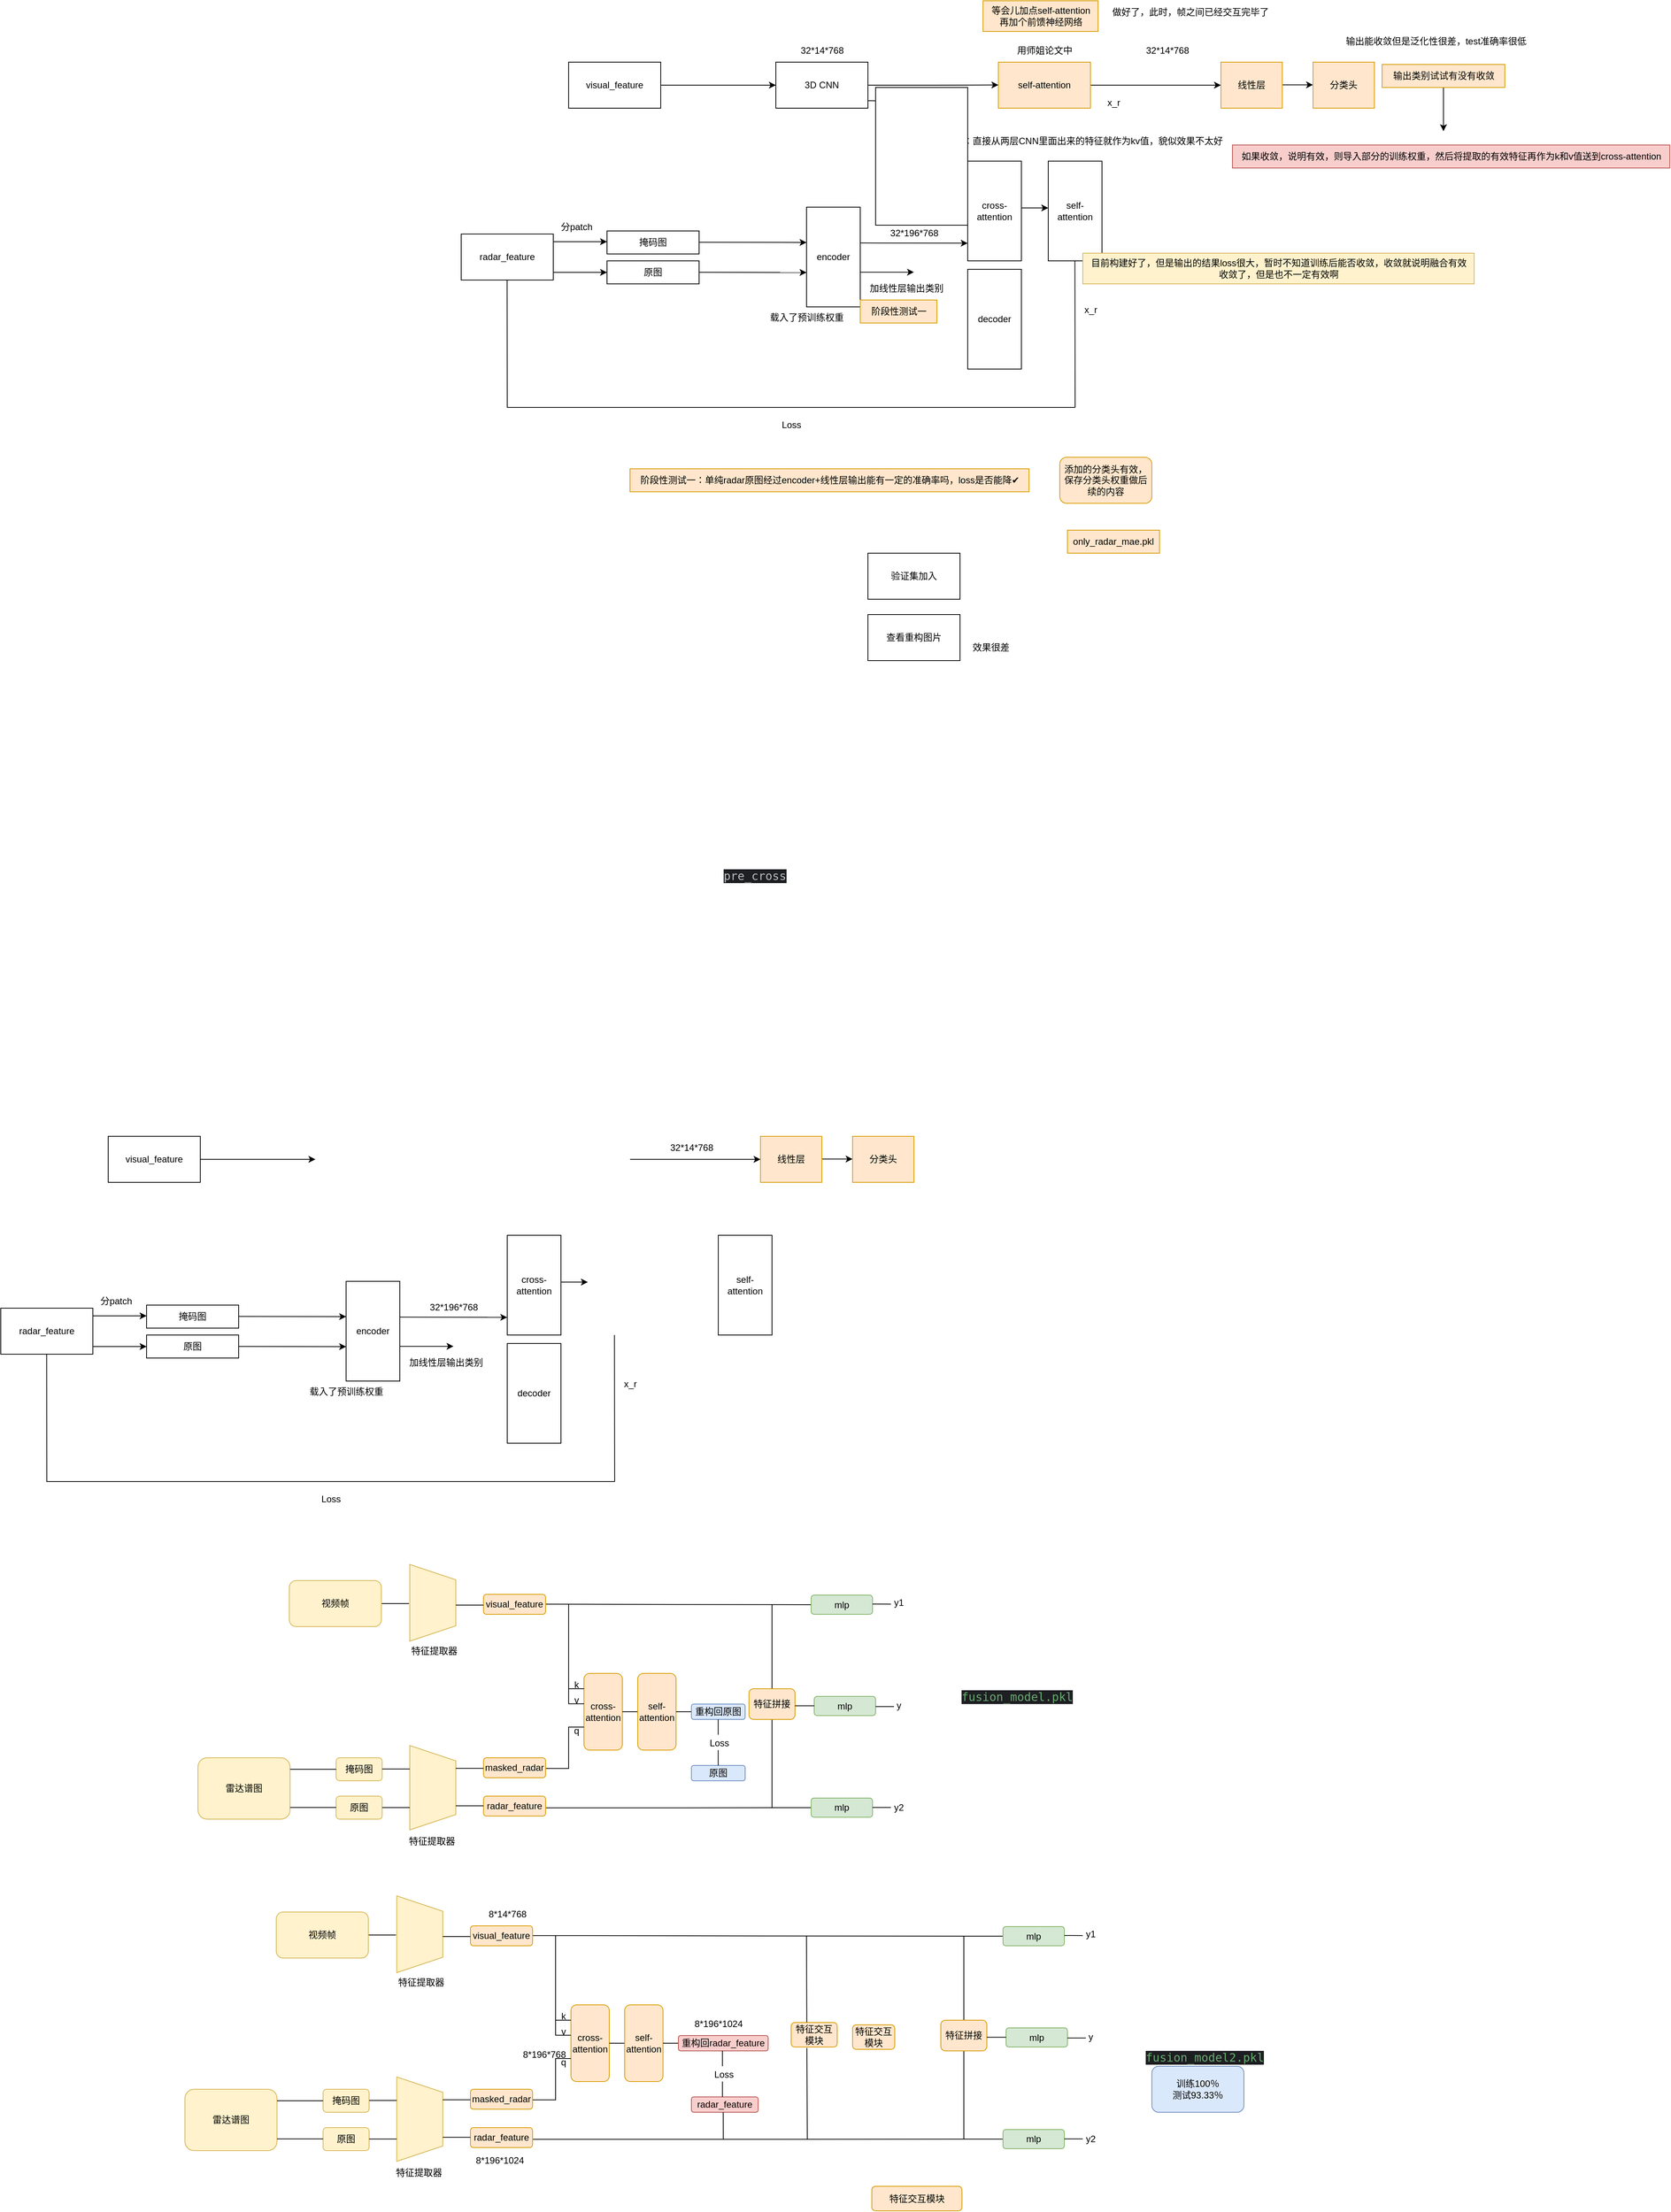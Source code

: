 <mxfile version="24.3.1" type="github">
  <diagram name="第 1 页" id="bqNeuGsDtK-AdpTKibk5">
    <mxGraphModel dx="1291" dy="676" grid="1" gridSize="10" guides="1" tooltips="1" connect="1" arrows="1" fold="1" page="1" pageScale="1" pageWidth="2339" pageHeight="3300" background="none" math="0" shadow="0">
      <root>
        <mxCell id="0" />
        <mxCell id="1" parent="0" />
        <mxCell id="P3DfzzlQjAu3V2q0BsZn-1" value="visual_feature" style="whiteSpace=wrap;html=1;" parent="1" vertex="1">
          <mxGeometry x="800" y="220" width="120" height="60" as="geometry" />
        </mxCell>
        <mxCell id="P3DfzzlQjAu3V2q0BsZn-11" style="edgeStyle=orthogonalEdgeStyle;rounded=0;orthogonalLoop=1;jettySize=auto;html=1;" parent="1" edge="1">
          <mxGeometry relative="1" as="geometry">
            <mxPoint x="850" y="494" as="targetPoint" />
            <mxPoint x="780" y="494" as="sourcePoint" />
            <Array as="points">
              <mxPoint x="780" y="494" />
              <mxPoint x="950" y="494" />
            </Array>
          </mxGeometry>
        </mxCell>
        <mxCell id="P3DfzzlQjAu3V2q0BsZn-2" value="radar_feature" style="whiteSpace=wrap;html=1;" parent="1" vertex="1">
          <mxGeometry x="660" y="444" width="120" height="60" as="geometry" />
        </mxCell>
        <mxCell id="P3DfzzlQjAu3V2q0BsZn-3" style="edgeStyle=orthogonalEdgeStyle;rounded=0;orthogonalLoop=1;jettySize=auto;html=1;exitX=0.5;exitY=1;exitDx=0;exitDy=0;" parent="1" source="P3DfzzlQjAu3V2q0BsZn-2" target="P3DfzzlQjAu3V2q0BsZn-2" edge="1">
          <mxGeometry relative="1" as="geometry" />
        </mxCell>
        <mxCell id="P3DfzzlQjAu3V2q0BsZn-4" value="" style="endArrow=classic;html=1;rounded=0;" parent="1" edge="1">
          <mxGeometry width="50" height="50" relative="1" as="geometry">
            <mxPoint x="920" y="250" as="sourcePoint" />
            <mxPoint x="1070" y="250" as="targetPoint" />
          </mxGeometry>
        </mxCell>
        <mxCell id="P3DfzzlQjAu3V2q0BsZn-7" style="edgeStyle=orthogonalEdgeStyle;rounded=0;orthogonalLoop=1;jettySize=auto;html=1;exitX=1;exitY=0.5;exitDx=0;exitDy=0;" parent="1" source="P3DfzzlQjAu3V2q0BsZn-6" edge="1">
          <mxGeometry relative="1" as="geometry">
            <mxPoint x="1360" y="249.759" as="targetPoint" />
          </mxGeometry>
        </mxCell>
        <mxCell id="P3DfzzlQjAu3V2q0BsZn-6" value="3D CNN" style="whiteSpace=wrap;html=1;" parent="1" vertex="1">
          <mxGeometry x="1070" y="220" width="120" height="60" as="geometry" />
        </mxCell>
        <mxCell id="P3DfzzlQjAu3V2q0BsZn-8" value="32*14*768" style="text;html=1;align=center;verticalAlign=middle;resizable=0;points=[];autosize=1;strokeColor=none;fillColor=none;" parent="1" vertex="1">
          <mxGeometry x="1090" y="190" width="80" height="30" as="geometry" />
        </mxCell>
        <mxCell id="P3DfzzlQjAu3V2q0BsZn-50" style="edgeStyle=orthogonalEdgeStyle;rounded=0;orthogonalLoop=1;jettySize=auto;html=1;" parent="1" source="P3DfzzlQjAu3V2q0BsZn-10" edge="1">
          <mxGeometry relative="1" as="geometry">
            <mxPoint x="1650" y="250" as="targetPoint" />
          </mxGeometry>
        </mxCell>
        <mxCell id="P3DfzzlQjAu3V2q0BsZn-10" value="self-attention" style="whiteSpace=wrap;html=1;fillColor=#ffe6cc;strokeColor=#d79b00;" parent="1" vertex="1">
          <mxGeometry x="1360" y="220" width="120" height="60" as="geometry" />
        </mxCell>
        <mxCell id="P3DfzzlQjAu3V2q0BsZn-12" style="edgeStyle=orthogonalEdgeStyle;rounded=0;orthogonalLoop=1;jettySize=auto;html=1;" parent="1" edge="1">
          <mxGeometry relative="1" as="geometry">
            <mxPoint x="850" y="454" as="targetPoint" />
            <mxPoint x="780" y="454" as="sourcePoint" />
            <Array as="points">
              <mxPoint x="780" y="454" />
              <mxPoint x="950" y="454" />
            </Array>
          </mxGeometry>
        </mxCell>
        <mxCell id="P3DfzzlQjAu3V2q0BsZn-13" value="原图" style="whiteSpace=wrap;html=1;" parent="1" vertex="1">
          <mxGeometry x="850" y="479" width="120" height="30" as="geometry" />
        </mxCell>
        <mxCell id="P3DfzzlQjAu3V2q0BsZn-14" value="掩码图" style="whiteSpace=wrap;html=1;" parent="1" vertex="1">
          <mxGeometry x="850" y="440" width="120" height="30" as="geometry" />
        </mxCell>
        <mxCell id="P3DfzzlQjAu3V2q0BsZn-16" value="encoder" style="whiteSpace=wrap;html=1;" parent="1" vertex="1">
          <mxGeometry x="1110" y="409" width="70" height="130" as="geometry" />
        </mxCell>
        <mxCell id="P3DfzzlQjAu3V2q0BsZn-17" style="edgeStyle=orthogonalEdgeStyle;rounded=0;orthogonalLoop=1;jettySize=auto;html=1;" parent="1" edge="1">
          <mxGeometry relative="1" as="geometry">
            <mxPoint x="1110" y="455" as="targetPoint" />
            <mxPoint x="970" y="454.71" as="sourcePoint" />
            <Array as="points">
              <mxPoint x="970" y="454.71" />
              <mxPoint x="1140" y="454.71" />
            </Array>
          </mxGeometry>
        </mxCell>
        <mxCell id="P3DfzzlQjAu3V2q0BsZn-18" style="edgeStyle=orthogonalEdgeStyle;rounded=0;orthogonalLoop=1;jettySize=auto;html=1;" parent="1" edge="1">
          <mxGeometry relative="1" as="geometry">
            <mxPoint x="1110" y="494.14" as="targetPoint" />
            <mxPoint x="970" y="493.85" as="sourcePoint" />
            <Array as="points">
              <mxPoint x="970" y="493.85" />
              <mxPoint x="1140" y="493.85" />
            </Array>
          </mxGeometry>
        </mxCell>
        <mxCell id="P3DfzzlQjAu3V2q0BsZn-19" value="分patch" style="text;html=1;align=center;verticalAlign=middle;resizable=0;points=[];autosize=1;strokeColor=none;fillColor=none;" parent="1" vertex="1">
          <mxGeometry x="780" y="420" width="60" height="30" as="geometry" />
        </mxCell>
        <mxCell id="P3DfzzlQjAu3V2q0BsZn-20" value="decoder" style="whiteSpace=wrap;html=1;" parent="1" vertex="1">
          <mxGeometry x="1320" y="490" width="70" height="130" as="geometry" />
        </mxCell>
        <mxCell id="P3DfzzlQjAu3V2q0BsZn-22" value="cross-attention" style="whiteSpace=wrap;html=1;" parent="1" vertex="1">
          <mxGeometry x="1320" y="349" width="70" height="130" as="geometry" />
        </mxCell>
        <mxCell id="P3DfzzlQjAu3V2q0BsZn-23" style="edgeStyle=orthogonalEdgeStyle;rounded=0;orthogonalLoop=1;jettySize=auto;html=1;" parent="1" edge="1">
          <mxGeometry relative="1" as="geometry">
            <mxPoint x="1320" y="455.95" as="targetPoint" />
            <mxPoint x="1180" y="455.66" as="sourcePoint" />
            <Array as="points">
              <mxPoint x="1180" y="455.66" />
              <mxPoint x="1350" y="455.66" />
            </Array>
          </mxGeometry>
        </mxCell>
        <mxCell id="P3DfzzlQjAu3V2q0BsZn-24" value="self-attention" style="whiteSpace=wrap;html=1;" parent="1" vertex="1">
          <mxGeometry x="1425" y="349" width="70" height="130" as="geometry" />
        </mxCell>
        <mxCell id="P3DfzzlQjAu3V2q0BsZn-25" style="edgeStyle=orthogonalEdgeStyle;rounded=0;orthogonalLoop=1;jettySize=auto;html=1;" parent="1" edge="1">
          <mxGeometry relative="1" as="geometry">
            <mxPoint x="1425" y="410" as="targetPoint" />
            <mxPoint x="1395" y="410" as="sourcePoint" />
            <Array as="points">
              <mxPoint x="1390" y="410" />
              <mxPoint x="1560" y="410" />
            </Array>
          </mxGeometry>
        </mxCell>
        <mxCell id="P3DfzzlQjAu3V2q0BsZn-26" style="edgeStyle=orthogonalEdgeStyle;rounded=0;orthogonalLoop=1;jettySize=auto;html=1;exitX=1;exitY=0.5;exitDx=0;exitDy=0;entryX=0;entryY=0.25;entryDx=0;entryDy=0;" parent="1" target="P3DfzzlQjAu3V2q0BsZn-22" edge="1">
          <mxGeometry relative="1" as="geometry">
            <mxPoint x="1250" y="380" as="targetPoint" />
            <mxPoint x="1190" y="270.24" as="sourcePoint" />
          </mxGeometry>
        </mxCell>
        <mxCell id="P3DfzzlQjAu3V2q0BsZn-28" style="edgeStyle=orthogonalEdgeStyle;rounded=0;orthogonalLoop=1;jettySize=auto;html=1;entryX=-0.002;entryY=0.548;entryDx=0;entryDy=0;entryPerimeter=0;" parent="1" edge="1">
          <mxGeometry relative="1" as="geometry">
            <mxPoint x="1319.86" y="420.24" as="targetPoint" />
            <mxPoint x="1256" y="280" as="sourcePoint" />
            <Array as="points">
              <mxPoint x="1256" y="420" />
            </Array>
          </mxGeometry>
        </mxCell>
        <mxCell id="P3DfzzlQjAu3V2q0BsZn-29" value="k" style="text;html=1;align=center;verticalAlign=middle;resizable=0;points=[];autosize=1;strokeColor=none;fillColor=none;" parent="1" vertex="1">
          <mxGeometry x="1265" y="358" width="30" height="30" as="geometry" />
        </mxCell>
        <mxCell id="P3DfzzlQjAu3V2q0BsZn-30" value="v" style="text;html=1;align=center;verticalAlign=middle;resizable=0;points=[];autosize=1;strokeColor=none;fillColor=none;" parent="1" vertex="1">
          <mxGeometry x="1265" y="398" width="30" height="30" as="geometry" />
        </mxCell>
        <mxCell id="P3DfzzlQjAu3V2q0BsZn-31" value="32*196*768" style="text;html=1;align=center;verticalAlign=middle;resizable=0;points=[];autosize=1;strokeColor=none;fillColor=none;" parent="1" vertex="1">
          <mxGeometry x="1205" y="428" width="90" height="30" as="geometry" />
        </mxCell>
        <mxCell id="P3DfzzlQjAu3V2q0BsZn-37" value="" style="endArrow=none;html=1;rounded=0;entryX=0.25;entryY=1;entryDx=0;entryDy=0;" parent="1" edge="1">
          <mxGeometry width="50" height="50" relative="1" as="geometry">
            <mxPoint x="1460" y="670" as="sourcePoint" />
            <mxPoint x="719.8" y="504" as="targetPoint" />
            <Array as="points">
              <mxPoint x="720" y="670" />
            </Array>
          </mxGeometry>
        </mxCell>
        <mxCell id="P3DfzzlQjAu3V2q0BsZn-38" value="" style="endArrow=none;html=1;rounded=0;entryX=0.25;entryY=1;entryDx=0;entryDy=0;" parent="1" edge="1">
          <mxGeometry width="50" height="50" relative="1" as="geometry">
            <mxPoint x="1460" y="670" as="sourcePoint" />
            <mxPoint x="1459.71" y="479" as="targetPoint" />
          </mxGeometry>
        </mxCell>
        <mxCell id="P3DfzzlQjAu3V2q0BsZn-39" value="Loss" style="text;html=1;align=center;verticalAlign=middle;resizable=0;points=[];autosize=1;strokeColor=none;fillColor=none;" parent="1" vertex="1">
          <mxGeometry x="1065" y="678" width="50" height="30" as="geometry" />
        </mxCell>
        <mxCell id="P3DfzzlQjAu3V2q0BsZn-40" style="edgeStyle=orthogonalEdgeStyle;rounded=0;orthogonalLoop=1;jettySize=auto;html=1;" parent="1" edge="1">
          <mxGeometry relative="1" as="geometry">
            <mxPoint x="1250" y="493.71" as="targetPoint" />
            <mxPoint x="1180" y="493.71" as="sourcePoint" />
            <Array as="points">
              <mxPoint x="1180" y="493.71" />
              <mxPoint x="1350" y="493.71" />
            </Array>
          </mxGeometry>
        </mxCell>
        <mxCell id="P3DfzzlQjAu3V2q0BsZn-41" value="加线性层输出类别" style="text;html=1;align=center;verticalAlign=middle;resizable=0;points=[];autosize=1;strokeColor=none;fillColor=none;" parent="1" vertex="1">
          <mxGeometry x="1180" y="500" width="120" height="30" as="geometry" />
        </mxCell>
        <mxCell id="P3DfzzlQjAu3V2q0BsZn-43" value="阶段性测试一：单纯radar原图经过encoder+线性层输出能有一定的准确率吗，loss是否能降✔" style="text;html=1;align=center;verticalAlign=middle;resizable=0;points=[];autosize=1;strokeColor=#d79b00;fillColor=#ffe6cc;" parent="1" vertex="1">
          <mxGeometry x="880" y="750" width="520" height="30" as="geometry" />
        </mxCell>
        <mxCell id="P3DfzzlQjAu3V2q0BsZn-46" value="阶段性测试一" style="text;html=1;align=center;verticalAlign=middle;resizable=0;points=[];autosize=1;strokeColor=#d79b00;fillColor=#ffe6cc;" parent="1" vertex="1">
          <mxGeometry x="1180" y="530" width="100" height="30" as="geometry" />
        </mxCell>
        <mxCell id="P3DfzzlQjAu3V2q0BsZn-47" value="目前构建好了，但是输出的结果loss很大，暂时不知道训练后能否收敛，收敛就说明融合有效&lt;div&gt;收敛了，但是也不一定有效啊&lt;/div&gt;" style="text;html=1;align=center;verticalAlign=middle;resizable=0;points=[];autosize=1;strokeColor=#d6b656;fillColor=#fff2cc;" parent="1" vertex="1">
          <mxGeometry x="1470" y="469" width="510" height="40" as="geometry" />
        </mxCell>
        <mxCell id="P3DfzzlQjAu3V2q0BsZn-48" value="载入了预训练权重" style="text;html=1;align=center;verticalAlign=middle;resizable=0;points=[];autosize=1;strokeColor=none;fillColor=none;" parent="1" vertex="1">
          <mxGeometry x="1050" y="538" width="120" height="30" as="geometry" />
        </mxCell>
        <mxCell id="P3DfzzlQjAu3V2q0BsZn-49" value="问题一：直接从两层CNN里面出来的特征就作为kv值，貌似效果不太好" style="text;html=1;align=center;verticalAlign=middle;resizable=0;points=[];autosize=1;strokeColor=none;fillColor=none;" parent="1" vertex="1">
          <mxGeometry x="1265" y="308" width="400" height="30" as="geometry" />
        </mxCell>
        <mxCell id="P3DfzzlQjAu3V2q0BsZn-51" value="等会儿加点self-attention&lt;div&gt;再加个前馈神经网络&lt;/div&gt;" style="text;html=1;align=center;verticalAlign=middle;resizable=0;points=[];autosize=1;strokeColor=#d79b00;fillColor=#ffe6cc;" parent="1" vertex="1">
          <mxGeometry x="1340" y="140" width="150" height="40" as="geometry" />
        </mxCell>
        <mxCell id="P3DfzzlQjAu3V2q0BsZn-54" style="edgeStyle=orthogonalEdgeStyle;rounded=0;orthogonalLoop=1;jettySize=auto;html=1;" parent="1" edge="1">
          <mxGeometry relative="1" as="geometry">
            <mxPoint x="1770" y="249.58" as="targetPoint" />
            <mxPoint x="1720" y="249.58" as="sourcePoint" />
          </mxGeometry>
        </mxCell>
        <mxCell id="P3DfzzlQjAu3V2q0BsZn-58" style="edgeStyle=orthogonalEdgeStyle;rounded=0;orthogonalLoop=1;jettySize=auto;html=1;" parent="1" source="P3DfzzlQjAu3V2q0BsZn-55" edge="1">
          <mxGeometry relative="1" as="geometry">
            <mxPoint x="1940" y="310" as="targetPoint" />
          </mxGeometry>
        </mxCell>
        <mxCell id="P3DfzzlQjAu3V2q0BsZn-55" value="输出类别试试有没有收敛" style="text;html=1;align=center;verticalAlign=middle;resizable=0;points=[];autosize=1;strokeColor=#d79b00;fillColor=#ffe6cc;" parent="1" vertex="1">
          <mxGeometry x="1860" y="223" width="160" height="30" as="geometry" />
        </mxCell>
        <mxCell id="P3DfzzlQjAu3V2q0BsZn-56" value="线性层" style="whiteSpace=wrap;html=1;fillColor=#ffe6cc;strokeColor=#d79b00;" parent="1" vertex="1">
          <mxGeometry x="1650" y="220" width="80" height="60" as="geometry" />
        </mxCell>
        <mxCell id="P3DfzzlQjAu3V2q0BsZn-57" value="分类头" style="whiteSpace=wrap;html=1;fillColor=#ffe6cc;strokeColor=#d79b00;" parent="1" vertex="1">
          <mxGeometry x="1770" y="220" width="80" height="60" as="geometry" />
        </mxCell>
        <mxCell id="P3DfzzlQjAu3V2q0BsZn-59" value="如果收敛，说明有效，则导入部分的训练权重，然后将提取的有效特征再作为k和v值送到cross-attention" style="text;html=1;align=center;verticalAlign=middle;resizable=0;points=[];autosize=1;strokeColor=#b85450;fillColor=#f8cecc;" parent="1" vertex="1">
          <mxGeometry x="1665" y="328" width="570" height="30" as="geometry" />
        </mxCell>
        <mxCell id="P3DfzzlQjAu3V2q0BsZn-61" value="添加的分类头有效，保存分类头权重做后续的内容" style="rounded=1;whiteSpace=wrap;html=1;fillColor=#ffe6cc;strokeColor=#d79b00;" parent="1" vertex="1">
          <mxGeometry x="1440" y="735" width="120" height="60" as="geometry" />
        </mxCell>
        <mxCell id="Ap8xN246tbujmO-dADFo-1" value="only_radar_mae.pkl" style="whiteSpace=wrap;html=1;fillColor=#ffe6cc;strokeColor=#d79b00;" vertex="1" parent="1">
          <mxGeometry x="1450" y="830" width="120" height="30" as="geometry" />
        </mxCell>
        <mxCell id="Ap8xN246tbujmO-dADFo-3" value="验证集加入" style="whiteSpace=wrap;html=1;" vertex="1" parent="1">
          <mxGeometry x="1190" y="860" width="120" height="60" as="geometry" />
        </mxCell>
        <mxCell id="Ap8xN246tbujmO-dADFo-5" value="查看重构图片" style="whiteSpace=wrap;html=1;" vertex="1" parent="1">
          <mxGeometry x="1190" y="940" width="120" height="60" as="geometry" />
        </mxCell>
        <mxCell id="Ap8xN246tbujmO-dADFo-6" value="&lt;div style=&quot;background-color:#1e1f22;color:#bcbec4&quot;&gt;&lt;pre style=&quot;font-family:&#39;JetBrains Mono&#39;,monospace;font-size:11.3pt;&quot;&gt;pre_cross&lt;/pre&gt;&lt;/div&gt;" style="text;whiteSpace=wrap;html=1;" vertex="1" parent="1">
          <mxGeometry x="1000" y="1250" width="100" height="50" as="geometry" />
        </mxCell>
        <mxCell id="Ap8xN246tbujmO-dADFo-7" value="效果很差" style="text;html=1;align=center;verticalAlign=middle;resizable=0;points=[];autosize=1;strokeColor=none;fillColor=none;" vertex="1" parent="1">
          <mxGeometry x="1315" y="968" width="70" height="30" as="geometry" />
        </mxCell>
        <mxCell id="Ap8xN246tbujmO-dADFo-8" value="用师姐论文中" style="text;html=1;align=center;verticalAlign=middle;resizable=0;points=[];autosize=1;strokeColor=none;fillColor=none;" vertex="1" parent="1">
          <mxGeometry x="1370" y="190" width="100" height="30" as="geometry" />
        </mxCell>
        <mxCell id="Ap8xN246tbujmO-dADFo-9" value="x_r" style="text;html=1;align=center;verticalAlign=middle;resizable=0;points=[];autosize=1;strokeColor=none;fillColor=none;" vertex="1" parent="1">
          <mxGeometry x="1460" y="528" width="40" height="30" as="geometry" />
        </mxCell>
        <mxCell id="Ap8xN246tbujmO-dADFo-10" value="x_r" style="text;html=1;align=center;verticalAlign=middle;resizable=0;points=[];autosize=1;strokeColor=none;fillColor=none;" vertex="1" parent="1">
          <mxGeometry x="1490" y="258" width="40" height="30" as="geometry" />
        </mxCell>
        <mxCell id="Ap8xN246tbujmO-dADFo-11" value="" style="whiteSpace=wrap;html=1;" vertex="1" parent="1">
          <mxGeometry x="1200" y="253" width="120" height="179.5" as="geometry" />
        </mxCell>
        <mxCell id="Ap8xN246tbujmO-dADFo-12" value="做好了，此时，帧之间已经交互完毕了" style="text;html=1;align=center;verticalAlign=middle;resizable=0;points=[];autosize=1;strokeColor=none;fillColor=none;" vertex="1" parent="1">
          <mxGeometry x="1495" y="140" width="230" height="30" as="geometry" />
        </mxCell>
        <mxCell id="Ap8xN246tbujmO-dADFo-13" value="输出能收敛但是泛化性很差，test准确率很低" style="text;html=1;align=center;verticalAlign=middle;resizable=0;points=[];autosize=1;strokeColor=none;fillColor=none;" vertex="1" parent="1">
          <mxGeometry x="1800" y="178" width="260" height="30" as="geometry" />
        </mxCell>
        <mxCell id="Ap8xN246tbujmO-dADFo-14" value="32*14*768" style="text;html=1;align=center;verticalAlign=middle;resizable=0;points=[];autosize=1;strokeColor=none;fillColor=none;" vertex="1" parent="1">
          <mxGeometry x="1540" y="190" width="80" height="30" as="geometry" />
        </mxCell>
        <mxCell id="Ap8xN246tbujmO-dADFo-16" value="visual_feature" style="whiteSpace=wrap;html=1;" vertex="1" parent="1">
          <mxGeometry x="200" y="1620" width="120" height="60" as="geometry" />
        </mxCell>
        <mxCell id="Ap8xN246tbujmO-dADFo-17" style="edgeStyle=orthogonalEdgeStyle;rounded=0;orthogonalLoop=1;jettySize=auto;html=1;" edge="1" parent="1">
          <mxGeometry relative="1" as="geometry">
            <mxPoint x="250" y="1894" as="targetPoint" />
            <mxPoint x="180" y="1894" as="sourcePoint" />
            <Array as="points">
              <mxPoint x="180" y="1894" />
              <mxPoint x="350" y="1894" />
            </Array>
          </mxGeometry>
        </mxCell>
        <mxCell id="Ap8xN246tbujmO-dADFo-18" value="radar_feature" style="whiteSpace=wrap;html=1;" vertex="1" parent="1">
          <mxGeometry x="60" y="1844" width="120" height="60" as="geometry" />
        </mxCell>
        <mxCell id="Ap8xN246tbujmO-dADFo-19" style="edgeStyle=orthogonalEdgeStyle;rounded=0;orthogonalLoop=1;jettySize=auto;html=1;exitX=0.5;exitY=1;exitDx=0;exitDy=0;" edge="1" parent="1" source="Ap8xN246tbujmO-dADFo-18" target="Ap8xN246tbujmO-dADFo-18">
          <mxGeometry relative="1" as="geometry" />
        </mxCell>
        <mxCell id="Ap8xN246tbujmO-dADFo-20" value="" style="endArrow=classic;html=1;rounded=0;" edge="1" parent="1">
          <mxGeometry width="50" height="50" relative="1" as="geometry">
            <mxPoint x="320" y="1650" as="sourcePoint" />
            <mxPoint x="470" y="1650" as="targetPoint" />
          </mxGeometry>
        </mxCell>
        <mxCell id="Ap8xN246tbujmO-dADFo-24" style="edgeStyle=orthogonalEdgeStyle;rounded=0;orthogonalLoop=1;jettySize=auto;html=1;" edge="1" parent="1">
          <mxGeometry relative="1" as="geometry">
            <mxPoint x="1050" y="1650" as="targetPoint" />
            <mxPoint x="880.0" y="1650" as="sourcePoint" />
          </mxGeometry>
        </mxCell>
        <mxCell id="Ap8xN246tbujmO-dADFo-26" style="edgeStyle=orthogonalEdgeStyle;rounded=0;orthogonalLoop=1;jettySize=auto;html=1;" edge="1" parent="1">
          <mxGeometry relative="1" as="geometry">
            <mxPoint x="250" y="1854" as="targetPoint" />
            <mxPoint x="180" y="1854" as="sourcePoint" />
            <Array as="points">
              <mxPoint x="180" y="1854" />
              <mxPoint x="350" y="1854" />
            </Array>
          </mxGeometry>
        </mxCell>
        <mxCell id="Ap8xN246tbujmO-dADFo-27" value="原图" style="whiteSpace=wrap;html=1;" vertex="1" parent="1">
          <mxGeometry x="250" y="1879" width="120" height="30" as="geometry" />
        </mxCell>
        <mxCell id="Ap8xN246tbujmO-dADFo-28" value="掩码图" style="whiteSpace=wrap;html=1;" vertex="1" parent="1">
          <mxGeometry x="250" y="1840" width="120" height="30" as="geometry" />
        </mxCell>
        <mxCell id="Ap8xN246tbujmO-dADFo-29" value="encoder" style="whiteSpace=wrap;html=1;" vertex="1" parent="1">
          <mxGeometry x="510" y="1809" width="70" height="130" as="geometry" />
        </mxCell>
        <mxCell id="Ap8xN246tbujmO-dADFo-30" style="edgeStyle=orthogonalEdgeStyle;rounded=0;orthogonalLoop=1;jettySize=auto;html=1;" edge="1" parent="1">
          <mxGeometry relative="1" as="geometry">
            <mxPoint x="510" y="1855" as="targetPoint" />
            <mxPoint x="370" y="1854.71" as="sourcePoint" />
            <Array as="points">
              <mxPoint x="370" y="1854.71" />
              <mxPoint x="540" y="1854.71" />
            </Array>
          </mxGeometry>
        </mxCell>
        <mxCell id="Ap8xN246tbujmO-dADFo-31" style="edgeStyle=orthogonalEdgeStyle;rounded=0;orthogonalLoop=1;jettySize=auto;html=1;" edge="1" parent="1">
          <mxGeometry relative="1" as="geometry">
            <mxPoint x="510" y="1894.14" as="targetPoint" />
            <mxPoint x="370" y="1893.85" as="sourcePoint" />
            <Array as="points">
              <mxPoint x="370" y="1893.85" />
              <mxPoint x="540" y="1893.85" />
            </Array>
          </mxGeometry>
        </mxCell>
        <mxCell id="Ap8xN246tbujmO-dADFo-32" value="分patch" style="text;html=1;align=center;verticalAlign=middle;resizable=0;points=[];autosize=1;strokeColor=none;fillColor=none;" vertex="1" parent="1">
          <mxGeometry x="180" y="1820" width="60" height="30" as="geometry" />
        </mxCell>
        <mxCell id="Ap8xN246tbujmO-dADFo-33" value="decoder" style="whiteSpace=wrap;html=1;" vertex="1" parent="1">
          <mxGeometry x="720" y="1890" width="70" height="130" as="geometry" />
        </mxCell>
        <mxCell id="Ap8xN246tbujmO-dADFo-34" value="cross-attention" style="whiteSpace=wrap;html=1;" vertex="1" parent="1">
          <mxGeometry x="720" y="1749" width="70" height="130" as="geometry" />
        </mxCell>
        <mxCell id="Ap8xN246tbujmO-dADFo-35" style="edgeStyle=orthogonalEdgeStyle;rounded=0;orthogonalLoop=1;jettySize=auto;html=1;" edge="1" parent="1">
          <mxGeometry relative="1" as="geometry">
            <mxPoint x="720" y="1855.95" as="targetPoint" />
            <mxPoint x="580" y="1855.66" as="sourcePoint" />
            <Array as="points">
              <mxPoint x="580" y="1855.66" />
              <mxPoint x="750" y="1855.66" />
            </Array>
          </mxGeometry>
        </mxCell>
        <mxCell id="Ap8xN246tbujmO-dADFo-36" value="self-attention" style="whiteSpace=wrap;html=1;" vertex="1" parent="1">
          <mxGeometry x="995" y="1749" width="70" height="130" as="geometry" />
        </mxCell>
        <mxCell id="Ap8xN246tbujmO-dADFo-37" style="edgeStyle=orthogonalEdgeStyle;rounded=0;orthogonalLoop=1;jettySize=auto;html=1;" edge="1" parent="1">
          <mxGeometry relative="1" as="geometry">
            <mxPoint x="825" y="1810" as="targetPoint" />
            <mxPoint x="795" y="1810" as="sourcePoint" />
            <Array as="points">
              <mxPoint x="790" y="1810" />
              <mxPoint x="960" y="1810" />
            </Array>
          </mxGeometry>
        </mxCell>
        <mxCell id="Ap8xN246tbujmO-dADFo-42" value="32*196*768" style="text;html=1;align=center;verticalAlign=middle;resizable=0;points=[];autosize=1;strokeColor=none;fillColor=none;" vertex="1" parent="1">
          <mxGeometry x="605" y="1828" width="90" height="30" as="geometry" />
        </mxCell>
        <mxCell id="Ap8xN246tbujmO-dADFo-43" value="" style="endArrow=none;html=1;rounded=0;entryX=0.25;entryY=1;entryDx=0;entryDy=0;" edge="1" parent="1">
          <mxGeometry width="50" height="50" relative="1" as="geometry">
            <mxPoint x="860" y="2070" as="sourcePoint" />
            <mxPoint x="119.8" y="1904" as="targetPoint" />
            <Array as="points">
              <mxPoint x="120" y="2070" />
            </Array>
          </mxGeometry>
        </mxCell>
        <mxCell id="Ap8xN246tbujmO-dADFo-44" value="" style="endArrow=none;html=1;rounded=0;entryX=0.25;entryY=1;entryDx=0;entryDy=0;" edge="1" parent="1">
          <mxGeometry width="50" height="50" relative="1" as="geometry">
            <mxPoint x="860" y="2070" as="sourcePoint" />
            <mxPoint x="859.71" y="1879" as="targetPoint" />
          </mxGeometry>
        </mxCell>
        <mxCell id="Ap8xN246tbujmO-dADFo-45" value="Loss" style="text;html=1;align=center;verticalAlign=middle;resizable=0;points=[];autosize=1;strokeColor=none;fillColor=none;" vertex="1" parent="1">
          <mxGeometry x="465" y="2078" width="50" height="30" as="geometry" />
        </mxCell>
        <mxCell id="Ap8xN246tbujmO-dADFo-46" style="edgeStyle=orthogonalEdgeStyle;rounded=0;orthogonalLoop=1;jettySize=auto;html=1;" edge="1" parent="1">
          <mxGeometry relative="1" as="geometry">
            <mxPoint x="650" y="1893.71" as="targetPoint" />
            <mxPoint x="580" y="1893.71" as="sourcePoint" />
            <Array as="points">
              <mxPoint x="580" y="1893.71" />
              <mxPoint x="750" y="1893.71" />
            </Array>
          </mxGeometry>
        </mxCell>
        <mxCell id="Ap8xN246tbujmO-dADFo-47" value="加线性层输出类别" style="text;html=1;align=center;verticalAlign=middle;resizable=0;points=[];autosize=1;strokeColor=none;fillColor=none;" vertex="1" parent="1">
          <mxGeometry x="580" y="1900" width="120" height="30" as="geometry" />
        </mxCell>
        <mxCell id="Ap8xN246tbujmO-dADFo-51" value="载入了预训练权重" style="text;html=1;align=center;verticalAlign=middle;resizable=0;points=[];autosize=1;strokeColor=none;fillColor=none;" vertex="1" parent="1">
          <mxGeometry x="450" y="1938" width="120" height="30" as="geometry" />
        </mxCell>
        <mxCell id="Ap8xN246tbujmO-dADFo-54" style="edgeStyle=orthogonalEdgeStyle;rounded=0;orthogonalLoop=1;jettySize=auto;html=1;" edge="1" parent="1">
          <mxGeometry relative="1" as="geometry">
            <mxPoint x="1170" y="1649.58" as="targetPoint" />
            <mxPoint x="1120" y="1649.58" as="sourcePoint" />
          </mxGeometry>
        </mxCell>
        <mxCell id="Ap8xN246tbujmO-dADFo-57" value="线性层" style="whiteSpace=wrap;html=1;fillColor=#ffe6cc;strokeColor=#d79b00;" vertex="1" parent="1">
          <mxGeometry x="1050" y="1620" width="80" height="60" as="geometry" />
        </mxCell>
        <mxCell id="Ap8xN246tbujmO-dADFo-58" value="分类头" style="whiteSpace=wrap;html=1;fillColor=#ffe6cc;strokeColor=#d79b00;" vertex="1" parent="1">
          <mxGeometry x="1170" y="1620" width="80" height="60" as="geometry" />
        </mxCell>
        <mxCell id="Ap8xN246tbujmO-dADFo-66" value="x_r" style="text;html=1;align=center;verticalAlign=middle;resizable=0;points=[];autosize=1;strokeColor=none;fillColor=none;" vertex="1" parent="1">
          <mxGeometry x="860" y="1928" width="40" height="30" as="geometry" />
        </mxCell>
        <mxCell id="Ap8xN246tbujmO-dADFo-71" value="32*14*768" style="text;html=1;align=center;verticalAlign=middle;resizable=0;points=[];autosize=1;strokeColor=none;fillColor=none;" vertex="1" parent="1">
          <mxGeometry x="920" y="1620" width="80" height="30" as="geometry" />
        </mxCell>
        <mxCell id="Ap8xN246tbujmO-dADFo-83" style="edgeStyle=orthogonalEdgeStyle;rounded=0;orthogonalLoop=1;jettySize=auto;html=1;endArrow=none;endFill=0;" edge="1" parent="1" source="Ap8xN246tbujmO-dADFo-74">
          <mxGeometry relative="1" as="geometry">
            <mxPoint x="592" y="2229" as="targetPoint" />
          </mxGeometry>
        </mxCell>
        <mxCell id="Ap8xN246tbujmO-dADFo-74" value="视频帧" style="rounded=1;whiteSpace=wrap;html=1;fillColor=#fff2cc;strokeColor=#d6b656;" vertex="1" parent="1">
          <mxGeometry x="436" y="2199" width="120" height="60" as="geometry" />
        </mxCell>
        <mxCell id="Ap8xN246tbujmO-dADFo-76" value="雷达谱图" style="rounded=1;whiteSpace=wrap;html=1;fillColor=#fff2cc;strokeColor=#d6b656;" vertex="1" parent="1">
          <mxGeometry x="317" y="2430" width="120" height="80" as="geometry" />
        </mxCell>
        <mxCell id="Ap8xN246tbujmO-dADFo-79" value="" style="shape=trapezoid;perimeter=trapezoidPerimeter;whiteSpace=wrap;html=1;fixedSize=1;rotation=90;fillColor=#fff2cc;strokeColor=#d6b656;" vertex="1" parent="1">
          <mxGeometry x="573" y="2198" width="100" height="60" as="geometry" />
        </mxCell>
        <mxCell id="Ap8xN246tbujmO-dADFo-80" value="&lt;span style=&quot;color: rgb(0, 0, 0); font-family: Helvetica; font-size: 12px; font-style: normal; font-variant-ligatures: normal; font-variant-caps: normal; font-weight: 400; letter-spacing: normal; orphans: 2; text-align: center; text-indent: 0px; text-transform: none; widows: 2; word-spacing: 0px; -webkit-text-stroke-width: 0px; white-space: normal; background-color: rgb(251, 251, 251); text-decoration-thickness: initial; text-decoration-style: initial; text-decoration-color: initial; display: inline !important; float: none;&quot;&gt;特征提取器&lt;/span&gt;" style="text;whiteSpace=wrap;html=1;" vertex="1" parent="1">
          <mxGeometry x="593" y="2277" width="80" height="20" as="geometry" />
        </mxCell>
        <mxCell id="Ap8xN246tbujmO-dADFo-82" value="" style="shape=trapezoid;perimeter=trapezoidPerimeter;whiteSpace=wrap;html=1;fixedSize=1;rotation=90;fillColor=#fff2cc;strokeColor=#d6b656;" vertex="1" parent="1">
          <mxGeometry x="568" y="2439" width="110" height="60" as="geometry" />
        </mxCell>
        <mxCell id="Ap8xN246tbujmO-dADFo-86" value="掩码图" style="rounded=1;whiteSpace=wrap;html=1;fillColor=#fff2cc;strokeColor=#d6b656;" vertex="1" parent="1">
          <mxGeometry x="497" y="2430" width="60" height="30" as="geometry" />
        </mxCell>
        <mxCell id="Ap8xN246tbujmO-dADFo-87" value="原图" style="rounded=1;whiteSpace=wrap;html=1;fillColor=#fff2cc;strokeColor=#d6b656;" vertex="1" parent="1">
          <mxGeometry x="497" y="2480" width="60" height="30" as="geometry" />
        </mxCell>
        <mxCell id="Ap8xN246tbujmO-dADFo-95" style="edgeStyle=orthogonalEdgeStyle;rounded=0;orthogonalLoop=1;jettySize=auto;html=1;endArrow=none;endFill=0;" edge="1" parent="1">
          <mxGeometry relative="1" as="geometry">
            <mxPoint x="437" y="2445" as="sourcePoint" />
            <mxPoint x="497" y="2445" as="targetPoint" />
          </mxGeometry>
        </mxCell>
        <mxCell id="Ap8xN246tbujmO-dADFo-96" style="edgeStyle=orthogonalEdgeStyle;rounded=0;orthogonalLoop=1;jettySize=auto;html=1;endArrow=none;endFill=0;" edge="1" parent="1">
          <mxGeometry relative="1" as="geometry">
            <mxPoint x="437" y="2494.74" as="sourcePoint" />
            <mxPoint x="497" y="2494.74" as="targetPoint" />
          </mxGeometry>
        </mxCell>
        <mxCell id="Ap8xN246tbujmO-dADFo-99" value="&lt;span style=&quot;color: rgb(0, 0, 0); font-family: Helvetica; font-size: 12px; font-style: normal; font-variant-ligatures: normal; font-variant-caps: normal; font-weight: 400; letter-spacing: normal; orphans: 2; text-align: center; text-indent: 0px; text-transform: none; widows: 2; word-spacing: 0px; -webkit-text-stroke-width: 0px; white-space: normal; background-color: rgb(251, 251, 251); text-decoration-thickness: initial; text-decoration-style: initial; text-decoration-color: initial; display: inline !important; float: none;&quot;&gt;特征提取器&lt;/span&gt;" style="text;whiteSpace=wrap;html=1;" vertex="1" parent="1">
          <mxGeometry x="590" y="2525" width="80" height="20" as="geometry" />
        </mxCell>
        <mxCell id="Ap8xN246tbujmO-dADFo-103" style="edgeStyle=orthogonalEdgeStyle;rounded=0;orthogonalLoop=1;jettySize=auto;html=1;endArrow=none;endFill=0;entryX=0;entryY=0.5;entryDx=0;entryDy=0;" edge="1" parent="1" target="Ap8xN246tbujmO-dADFo-134">
          <mxGeometry relative="1" as="geometry">
            <mxPoint x="770" y="2229.7" as="sourcePoint" />
            <mxPoint x="830" y="2229.7" as="targetPoint" />
          </mxGeometry>
        </mxCell>
        <mxCell id="Ap8xN246tbujmO-dADFo-104" value="cross-attention" style="rounded=1;whiteSpace=wrap;html=1;fillColor=#ffe6cc;strokeColor=#d79b00;" vertex="1" parent="1">
          <mxGeometry x="820" y="2320" width="50" height="100" as="geometry" />
        </mxCell>
        <mxCell id="Ap8xN246tbujmO-dADFo-107" style="edgeStyle=orthogonalEdgeStyle;rounded=0;orthogonalLoop=1;jettySize=auto;html=1;endArrow=none;endFill=0;entryX=0;entryY=0.7;entryDx=0;entryDy=0;entryPerimeter=0;exitX=1;exitY=0.534;exitDx=0;exitDy=0;exitPerimeter=0;" edge="1" parent="1" source="Ap8xN246tbujmO-dADFo-159" target="Ap8xN246tbujmO-dADFo-104">
          <mxGeometry relative="1" as="geometry">
            <mxPoint x="757" y="2444" as="sourcePoint" />
            <mxPoint x="810" y="2450" as="targetPoint" />
            <Array as="points">
              <mxPoint x="800" y="2444" />
              <mxPoint x="800" y="2390" />
            </Array>
          </mxGeometry>
        </mxCell>
        <mxCell id="Ap8xN246tbujmO-dADFo-108" style="edgeStyle=orthogonalEdgeStyle;rounded=0;orthogonalLoop=1;jettySize=auto;html=1;endArrow=none;endFill=0;entryX=0;entryY=0.5;entryDx=0;entryDy=0;exitX=1.007;exitY=0.585;exitDx=0;exitDy=0;exitPerimeter=0;" edge="1" parent="1" source="Ap8xN246tbujmO-dADFo-161" target="Ap8xN246tbujmO-dADFo-133">
          <mxGeometry relative="1" as="geometry">
            <mxPoint x="785" y="2495" as="sourcePoint" />
            <mxPoint x="835" y="2494.7" as="targetPoint" />
          </mxGeometry>
        </mxCell>
        <mxCell id="Ap8xN246tbujmO-dADFo-109" style="edgeStyle=orthogonalEdgeStyle;rounded=0;orthogonalLoop=1;jettySize=auto;html=1;endArrow=none;endFill=0;" edge="1" parent="1">
          <mxGeometry relative="1" as="geometry">
            <mxPoint x="870" y="2370" as="sourcePoint" />
            <mxPoint x="890" y="2370" as="targetPoint" />
          </mxGeometry>
        </mxCell>
        <mxCell id="Ap8xN246tbujmO-dADFo-110" value="self-attention" style="rounded=1;whiteSpace=wrap;html=1;fillColor=#ffe6cc;strokeColor=#d79b00;" vertex="1" parent="1">
          <mxGeometry x="890" y="2320" width="50" height="100" as="geometry" />
        </mxCell>
        <mxCell id="Ap8xN246tbujmO-dADFo-111" value="" style="endArrow=none;html=1;rounded=0;" edge="1" parent="1">
          <mxGeometry width="50" height="50" relative="1" as="geometry">
            <mxPoint x="800" y="2360" as="sourcePoint" />
            <mxPoint x="800" y="2230" as="targetPoint" />
          </mxGeometry>
        </mxCell>
        <mxCell id="Ap8xN246tbujmO-dADFo-114" value="" style="endArrow=none;html=1;rounded=0;" edge="1" parent="1">
          <mxGeometry width="50" height="50" relative="1" as="geometry">
            <mxPoint x="800" y="2340" as="sourcePoint" />
            <mxPoint x="820" y="2340" as="targetPoint" />
          </mxGeometry>
        </mxCell>
        <mxCell id="Ap8xN246tbujmO-dADFo-115" value="k" style="text;html=1;align=center;verticalAlign=middle;resizable=0;points=[];autosize=1;strokeColor=none;fillColor=none;" vertex="1" parent="1">
          <mxGeometry x="795" y="2320" width="30" height="30" as="geometry" />
        </mxCell>
        <mxCell id="Ap8xN246tbujmO-dADFo-117" value="v" style="text;html=1;align=center;verticalAlign=middle;resizable=0;points=[];autosize=1;strokeColor=none;fillColor=none;" vertex="1" parent="1">
          <mxGeometry x="795" y="2340" width="30" height="30" as="geometry" />
        </mxCell>
        <mxCell id="Ap8xN246tbujmO-dADFo-118" value="q" style="text;html=1;align=center;verticalAlign=middle;resizable=0;points=[];autosize=1;strokeColor=none;fillColor=none;" vertex="1" parent="1">
          <mxGeometry x="795" y="2380" width="30" height="30" as="geometry" />
        </mxCell>
        <mxCell id="Ap8xN246tbujmO-dADFo-119" style="edgeStyle=orthogonalEdgeStyle;rounded=0;orthogonalLoop=1;jettySize=auto;html=1;endArrow=none;endFill=0;" edge="1" parent="1">
          <mxGeometry relative="1" as="geometry">
            <mxPoint x="940" y="2370" as="sourcePoint" />
            <mxPoint x="960" y="2370" as="targetPoint" />
            <Array as="points">
              <mxPoint x="940" y="2370" />
              <mxPoint x="940" y="2370" />
            </Array>
          </mxGeometry>
        </mxCell>
        <mxCell id="Ap8xN246tbujmO-dADFo-121" value="重构回原图" style="rounded=1;whiteSpace=wrap;html=1;fillColor=#dae8fc;strokeColor=#6c8ebf;" vertex="1" parent="1">
          <mxGeometry x="960" y="2360" width="70" height="20" as="geometry" />
        </mxCell>
        <mxCell id="Ap8xN246tbujmO-dADFo-123" value="原图" style="rounded=1;whiteSpace=wrap;html=1;fillColor=#dae8fc;strokeColor=#6c8ebf;" vertex="1" parent="1">
          <mxGeometry x="960" y="2440" width="70" height="20" as="geometry" />
        </mxCell>
        <mxCell id="Ap8xN246tbujmO-dADFo-126" value="Loss" style="text;html=1;align=center;verticalAlign=middle;resizable=0;points=[];autosize=1;strokeColor=none;fillColor=none;" vertex="1" parent="1">
          <mxGeometry x="971" y="2396" width="50" height="30" as="geometry" />
        </mxCell>
        <mxCell id="Ap8xN246tbujmO-dADFo-127" value="" style="endArrow=none;html=1;rounded=0;" edge="1" parent="1">
          <mxGeometry width="50" height="50" relative="1" as="geometry">
            <mxPoint x="800" y="2359.67" as="sourcePoint" />
            <mxPoint x="820" y="2359.67" as="targetPoint" />
          </mxGeometry>
        </mxCell>
        <mxCell id="Ap8xN246tbujmO-dADFo-131" value="" style="endArrow=none;html=1;rounded=0;" edge="1" parent="1">
          <mxGeometry width="50" height="50" relative="1" as="geometry">
            <mxPoint x="994.9" y="2440" as="sourcePoint" />
            <mxPoint x="994.9" y="2420" as="targetPoint" />
          </mxGeometry>
        </mxCell>
        <mxCell id="Ap8xN246tbujmO-dADFo-132" value="" style="endArrow=none;html=1;rounded=0;" edge="1" parent="1">
          <mxGeometry width="50" height="50" relative="1" as="geometry">
            <mxPoint x="994.9" y="2400" as="sourcePoint" />
            <mxPoint x="994.9" y="2380" as="targetPoint" />
          </mxGeometry>
        </mxCell>
        <mxCell id="Ap8xN246tbujmO-dADFo-133" value="mlp" style="rounded=1;whiteSpace=wrap;html=1;fillColor=#d5e8d4;strokeColor=#82b366;" vertex="1" parent="1">
          <mxGeometry x="1116" y="2482.5" width="80" height="25" as="geometry" />
        </mxCell>
        <mxCell id="Ap8xN246tbujmO-dADFo-134" value="mlp" style="rounded=1;whiteSpace=wrap;html=1;fillColor=#d5e8d4;strokeColor=#82b366;" vertex="1" parent="1">
          <mxGeometry x="1116" y="2218" width="80" height="25" as="geometry" />
        </mxCell>
        <mxCell id="Ap8xN246tbujmO-dADFo-136" value="&lt;span style=&quot;color: rgba(0, 0, 0, 0); font-family: monospace; font-size: 0px; text-align: start;&quot;&gt;%3CmxGraphModel%3E%3Croot%3E%3CmxCell%20id%3D%220%22%2F%3E%3CmxCell%20id%3D%221%22%20parent%3D%220%22%2F%3E%3CmxCell%20id%3D%222%22%20style%3D%22edgeStyle%3DorthogonalEdgeStyle%3Brounded%3D0%3BorthogonalLoop%3D1%3BjettySize%3Dauto%3Bhtml%3D1%3BendArrow%3Dnone%3BendFill%3D0%3B%22%20edge%3D%221%22%20parent%3D%221%22%3E%3CmxGeometry%20relative%3D%221%22%20as%3D%22geometry%22%3E%3CmxPoint%20x%3D%22655%22%20y%3D%222494.93%22%20as%3D%22sourcePoint%22%2F%3E%3CmxPoint%20x%3D%22710%22%20y%3D%222494.93%22%20as%3D%22targetPoint%22%2F%3E%3C%2FmxGeometry%3E%3C%2FmxCell%3E%3C%2Froot%3E%3C%2FmxGraphModel%3E&lt;/span&gt;" style="text;html=1;align=center;verticalAlign=middle;resizable=0;points=[];autosize=1;strokeColor=none;fillColor=none;" vertex="1" parent="1">
          <mxGeometry x="1170" y="2188" width="20" height="30" as="geometry" />
        </mxCell>
        <mxCell id="Ap8xN246tbujmO-dADFo-137" style="edgeStyle=orthogonalEdgeStyle;rounded=0;orthogonalLoop=1;jettySize=auto;html=1;endArrow=none;endFill=0;" edge="1" parent="1">
          <mxGeometry relative="1" as="geometry">
            <mxPoint x="1196" y="2229.66" as="sourcePoint" />
            <mxPoint x="1220" y="2230" as="targetPoint" />
          </mxGeometry>
        </mxCell>
        <mxCell id="Ap8xN246tbujmO-dADFo-138" value="" style="endArrow=none;html=1;rounded=0;" edge="1" parent="1">
          <mxGeometry width="50" height="50" relative="1" as="geometry">
            <mxPoint x="1065" y="2340" as="sourcePoint" />
            <mxPoint x="1065" y="2230" as="targetPoint" />
          </mxGeometry>
        </mxCell>
        <mxCell id="Ap8xN246tbujmO-dADFo-139" value="" style="endArrow=none;html=1;rounded=0;" edge="1" parent="1">
          <mxGeometry width="50" height="50" relative="1" as="geometry">
            <mxPoint x="1065" y="2495" as="sourcePoint" />
            <mxPoint x="1065" y="2380" as="targetPoint" />
          </mxGeometry>
        </mxCell>
        <mxCell id="Ap8xN246tbujmO-dADFo-140" value="特征拼接" style="rounded=1;whiteSpace=wrap;html=1;fillColor=#ffe6cc;strokeColor=#d79b00;" vertex="1" parent="1">
          <mxGeometry x="1035" y="2340" width="60" height="40" as="geometry" />
        </mxCell>
        <mxCell id="Ap8xN246tbujmO-dADFo-141" style="edgeStyle=orthogonalEdgeStyle;rounded=0;orthogonalLoop=1;jettySize=auto;html=1;exitX=0.5;exitY=1;exitDx=0;exitDy=0;" edge="1" parent="1" source="Ap8xN246tbujmO-dADFo-140" target="Ap8xN246tbujmO-dADFo-140">
          <mxGeometry relative="1" as="geometry" />
        </mxCell>
        <mxCell id="Ap8xN246tbujmO-dADFo-143" value="mlp" style="rounded=1;whiteSpace=wrap;html=1;fillColor=#d5e8d4;strokeColor=#82b366;" vertex="1" parent="1">
          <mxGeometry x="1120" y="2350" width="80" height="25" as="geometry" />
        </mxCell>
        <mxCell id="Ap8xN246tbujmO-dADFo-146" value="y1" style="text;html=1;align=center;verticalAlign=middle;resizable=0;points=[];autosize=1;strokeColor=none;fillColor=none;" vertex="1" parent="1">
          <mxGeometry x="1210" y="2213" width="40" height="30" as="geometry" />
        </mxCell>
        <mxCell id="Ap8xN246tbujmO-dADFo-151" style="edgeStyle=orthogonalEdgeStyle;rounded=0;orthogonalLoop=1;jettySize=auto;html=1;endArrow=none;endFill=0;" edge="1" parent="1">
          <mxGeometry relative="1" as="geometry">
            <mxPoint x="1200" y="2363.3" as="sourcePoint" />
            <mxPoint x="1224" y="2363.64" as="targetPoint" />
          </mxGeometry>
        </mxCell>
        <mxCell id="Ap8xN246tbujmO-dADFo-152" style="edgeStyle=orthogonalEdgeStyle;rounded=0;orthogonalLoop=1;jettySize=auto;html=1;endArrow=none;endFill=0;" edge="1" parent="1">
          <mxGeometry relative="1" as="geometry">
            <mxPoint x="1196" y="2494.8" as="sourcePoint" />
            <mxPoint x="1220" y="2495.14" as="targetPoint" />
          </mxGeometry>
        </mxCell>
        <mxCell id="Ap8xN246tbujmO-dADFo-153" value="y2" style="text;html=1;align=center;verticalAlign=middle;resizable=0;points=[];autosize=1;strokeColor=none;fillColor=none;" vertex="1" parent="1">
          <mxGeometry x="1210" y="2480" width="40" height="30" as="geometry" />
        </mxCell>
        <mxCell id="Ap8xN246tbujmO-dADFo-154" value="y" style="text;html=1;align=center;verticalAlign=middle;resizable=0;points=[];autosize=1;strokeColor=none;fillColor=none;" vertex="1" parent="1">
          <mxGeometry x="1215" y="2347" width="30" height="30" as="geometry" />
        </mxCell>
        <mxCell id="Ap8xN246tbujmO-dADFo-156" style="edgeStyle=orthogonalEdgeStyle;rounded=0;orthogonalLoop=1;jettySize=auto;html=1;endArrow=none;endFill=0;entryX=0;entryY=0.5;entryDx=0;entryDy=0;" edge="1" parent="1" target="Ap8xN246tbujmO-dADFo-143">
          <mxGeometry relative="1" as="geometry">
            <mxPoint x="1095" y="2362.26" as="sourcePoint" />
            <mxPoint x="1119" y="2362.6" as="targetPoint" />
          </mxGeometry>
        </mxCell>
        <mxCell id="Ap8xN246tbujmO-dADFo-158" value="visual_feature" style="rounded=1;whiteSpace=wrap;html=1;fillColor=#ffe6cc;strokeColor=#d79b00;" vertex="1" parent="1">
          <mxGeometry x="689" y="2217" width="81" height="26" as="geometry" />
        </mxCell>
        <mxCell id="Ap8xN246tbujmO-dADFo-159" value="masked_radar" style="rounded=1;whiteSpace=wrap;html=1;fillColor=#ffe6cc;strokeColor=#d79b00;" vertex="1" parent="1">
          <mxGeometry x="689" y="2430" width="81" height="26" as="geometry" />
        </mxCell>
        <mxCell id="Ap8xN246tbujmO-dADFo-161" value="radar_feature" style="rounded=1;whiteSpace=wrap;html=1;fillColor=#ffe6cc;strokeColor=#d79b00;" vertex="1" parent="1">
          <mxGeometry x="689" y="2480" width="81" height="26" as="geometry" />
        </mxCell>
        <mxCell id="Ap8xN246tbujmO-dADFo-162" style="edgeStyle=orthogonalEdgeStyle;rounded=0;orthogonalLoop=1;jettySize=auto;html=1;endArrow=none;endFill=0;" edge="1" parent="1">
          <mxGeometry relative="1" as="geometry">
            <mxPoint x="653" y="2443.74" as="sourcePoint" />
            <mxPoint x="689" y="2443.74" as="targetPoint" />
          </mxGeometry>
        </mxCell>
        <mxCell id="Ap8xN246tbujmO-dADFo-163" style="edgeStyle=orthogonalEdgeStyle;rounded=0;orthogonalLoop=1;jettySize=auto;html=1;endArrow=none;endFill=0;" edge="1" parent="1">
          <mxGeometry relative="1" as="geometry">
            <mxPoint x="653" y="2492.66" as="sourcePoint" />
            <mxPoint x="689" y="2492.66" as="targetPoint" />
          </mxGeometry>
        </mxCell>
        <mxCell id="Ap8xN246tbujmO-dADFo-166" style="edgeStyle=orthogonalEdgeStyle;rounded=0;orthogonalLoop=1;jettySize=auto;html=1;endArrow=none;endFill=0;" edge="1" parent="1">
          <mxGeometry relative="1" as="geometry">
            <mxPoint x="653" y="2231" as="sourcePoint" />
            <mxPoint x="689" y="2231" as="targetPoint" />
          </mxGeometry>
        </mxCell>
        <mxCell id="Ap8xN246tbujmO-dADFo-167" style="edgeStyle=orthogonalEdgeStyle;rounded=0;orthogonalLoop=1;jettySize=auto;html=1;endArrow=none;endFill=0;" edge="1" parent="1">
          <mxGeometry relative="1" as="geometry">
            <mxPoint x="557" y="2444.58" as="sourcePoint" />
            <mxPoint x="593" y="2444.58" as="targetPoint" />
          </mxGeometry>
        </mxCell>
        <mxCell id="Ap8xN246tbujmO-dADFo-170" style="edgeStyle=orthogonalEdgeStyle;rounded=0;orthogonalLoop=1;jettySize=auto;html=1;endArrow=none;endFill=0;" edge="1" parent="1">
          <mxGeometry relative="1" as="geometry">
            <mxPoint x="557" y="2494.83" as="sourcePoint" />
            <mxPoint x="593" y="2494.83" as="targetPoint" />
          </mxGeometry>
        </mxCell>
        <mxCell id="Ap8xN246tbujmO-dADFo-172" style="edgeStyle=orthogonalEdgeStyle;rounded=0;orthogonalLoop=1;jettySize=auto;html=1;endArrow=none;endFill=0;" edge="1" parent="1" source="Ap8xN246tbujmO-dADFo-173">
          <mxGeometry relative="1" as="geometry">
            <mxPoint x="575" y="2661" as="targetPoint" />
          </mxGeometry>
        </mxCell>
        <mxCell id="Ap8xN246tbujmO-dADFo-173" value="视频帧" style="rounded=1;whiteSpace=wrap;html=1;fillColor=#fff2cc;strokeColor=#d6b656;" vertex="1" parent="1">
          <mxGeometry x="419" y="2631" width="120" height="60" as="geometry" />
        </mxCell>
        <mxCell id="Ap8xN246tbujmO-dADFo-174" value="雷达谱图" style="rounded=1;whiteSpace=wrap;html=1;fillColor=#fff2cc;strokeColor=#d6b656;" vertex="1" parent="1">
          <mxGeometry x="300" y="2862" width="120" height="80" as="geometry" />
        </mxCell>
        <mxCell id="Ap8xN246tbujmO-dADFo-175" value="" style="shape=trapezoid;perimeter=trapezoidPerimeter;whiteSpace=wrap;html=1;fixedSize=1;rotation=90;fillColor=#fff2cc;strokeColor=#d6b656;" vertex="1" parent="1">
          <mxGeometry x="556" y="2630" width="100" height="60" as="geometry" />
        </mxCell>
        <mxCell id="Ap8xN246tbujmO-dADFo-176" value="&lt;span style=&quot;color: rgb(0, 0, 0); font-family: Helvetica; font-size: 12px; font-style: normal; font-variant-ligatures: normal; font-variant-caps: normal; font-weight: 400; letter-spacing: normal; orphans: 2; text-align: center; text-indent: 0px; text-transform: none; widows: 2; word-spacing: 0px; -webkit-text-stroke-width: 0px; white-space: normal; background-color: rgb(251, 251, 251); text-decoration-thickness: initial; text-decoration-style: initial; text-decoration-color: initial; display: inline !important; float: none;&quot;&gt;特征提取器&lt;/span&gt;" style="text;whiteSpace=wrap;html=1;" vertex="1" parent="1">
          <mxGeometry x="576" y="2709" width="80" height="20" as="geometry" />
        </mxCell>
        <mxCell id="Ap8xN246tbujmO-dADFo-177" value="" style="shape=trapezoid;perimeter=trapezoidPerimeter;whiteSpace=wrap;html=1;fixedSize=1;rotation=90;fillColor=#fff2cc;strokeColor=#d6b656;" vertex="1" parent="1">
          <mxGeometry x="551" y="2871" width="110" height="60" as="geometry" />
        </mxCell>
        <mxCell id="Ap8xN246tbujmO-dADFo-178" value="掩码图" style="rounded=1;whiteSpace=wrap;html=1;fillColor=#fff2cc;strokeColor=#d6b656;" vertex="1" parent="1">
          <mxGeometry x="480" y="2862" width="60" height="30" as="geometry" />
        </mxCell>
        <mxCell id="Ap8xN246tbujmO-dADFo-179" value="原图" style="rounded=1;whiteSpace=wrap;html=1;fillColor=#fff2cc;strokeColor=#d6b656;" vertex="1" parent="1">
          <mxGeometry x="480" y="2912" width="60" height="30" as="geometry" />
        </mxCell>
        <mxCell id="Ap8xN246tbujmO-dADFo-180" style="edgeStyle=orthogonalEdgeStyle;rounded=0;orthogonalLoop=1;jettySize=auto;html=1;endArrow=none;endFill=0;" edge="1" parent="1">
          <mxGeometry relative="1" as="geometry">
            <mxPoint x="420" y="2877" as="sourcePoint" />
            <mxPoint x="480" y="2877" as="targetPoint" />
          </mxGeometry>
        </mxCell>
        <mxCell id="Ap8xN246tbujmO-dADFo-181" style="edgeStyle=orthogonalEdgeStyle;rounded=0;orthogonalLoop=1;jettySize=auto;html=1;endArrow=none;endFill=0;" edge="1" parent="1">
          <mxGeometry relative="1" as="geometry">
            <mxPoint x="420" y="2926.74" as="sourcePoint" />
            <mxPoint x="480" y="2926.74" as="targetPoint" />
          </mxGeometry>
        </mxCell>
        <mxCell id="Ap8xN246tbujmO-dADFo-182" value="&lt;span style=&quot;color: rgb(0, 0, 0); font-family: Helvetica; font-size: 12px; font-style: normal; font-variant-ligatures: normal; font-variant-caps: normal; font-weight: 400; letter-spacing: normal; orphans: 2; text-align: center; text-indent: 0px; text-transform: none; widows: 2; word-spacing: 0px; -webkit-text-stroke-width: 0px; white-space: normal; background-color: rgb(251, 251, 251); text-decoration-thickness: initial; text-decoration-style: initial; text-decoration-color: initial; display: inline !important; float: none;&quot;&gt;特征提取器&lt;/span&gt;" style="text;whiteSpace=wrap;html=1;" vertex="1" parent="1">
          <mxGeometry x="573" y="2957" width="80" height="20" as="geometry" />
        </mxCell>
        <mxCell id="Ap8xN246tbujmO-dADFo-183" style="edgeStyle=orthogonalEdgeStyle;rounded=0;orthogonalLoop=1;jettySize=auto;html=1;endArrow=none;endFill=0;entryX=0;entryY=0.5;entryDx=0;entryDy=0;" edge="1" parent="1" target="Ap8xN246tbujmO-dADFo-202">
          <mxGeometry relative="1" as="geometry">
            <mxPoint x="753" y="2661.7" as="sourcePoint" />
            <mxPoint x="813" y="2661.7" as="targetPoint" />
          </mxGeometry>
        </mxCell>
        <mxCell id="Ap8xN246tbujmO-dADFo-184" value="cross-attention" style="rounded=1;whiteSpace=wrap;html=1;fillColor=#ffe6cc;strokeColor=#d79b00;" vertex="1" parent="1">
          <mxGeometry x="803" y="2752" width="50" height="100" as="geometry" />
        </mxCell>
        <mxCell id="Ap8xN246tbujmO-dADFo-185" style="edgeStyle=orthogonalEdgeStyle;rounded=0;orthogonalLoop=1;jettySize=auto;html=1;endArrow=none;endFill=0;entryX=0;entryY=0.7;entryDx=0;entryDy=0;entryPerimeter=0;exitX=1;exitY=0.534;exitDx=0;exitDy=0;exitPerimeter=0;" edge="1" parent="1" source="Ap8xN246tbujmO-dADFo-217" target="Ap8xN246tbujmO-dADFo-184">
          <mxGeometry relative="1" as="geometry">
            <mxPoint x="740" y="2876" as="sourcePoint" />
            <mxPoint x="793" y="2882" as="targetPoint" />
            <Array as="points">
              <mxPoint x="783" y="2876" />
              <mxPoint x="783" y="2822" />
            </Array>
          </mxGeometry>
        </mxCell>
        <mxCell id="Ap8xN246tbujmO-dADFo-186" style="edgeStyle=orthogonalEdgeStyle;rounded=0;orthogonalLoop=1;jettySize=auto;html=1;endArrow=none;endFill=0;entryX=0;entryY=0.5;entryDx=0;entryDy=0;exitX=1.007;exitY=0.585;exitDx=0;exitDy=0;exitPerimeter=0;" edge="1" parent="1" source="Ap8xN246tbujmO-dADFo-218" target="Ap8xN246tbujmO-dADFo-201">
          <mxGeometry relative="1" as="geometry">
            <mxPoint x="768" y="2927" as="sourcePoint" />
            <mxPoint x="818" y="2926.7" as="targetPoint" />
          </mxGeometry>
        </mxCell>
        <mxCell id="Ap8xN246tbujmO-dADFo-187" style="edgeStyle=orthogonalEdgeStyle;rounded=0;orthogonalLoop=1;jettySize=auto;html=1;endArrow=none;endFill=0;" edge="1" parent="1">
          <mxGeometry relative="1" as="geometry">
            <mxPoint x="853" y="2802" as="sourcePoint" />
            <mxPoint x="873" y="2802" as="targetPoint" />
          </mxGeometry>
        </mxCell>
        <mxCell id="Ap8xN246tbujmO-dADFo-188" value="self-attention" style="rounded=1;whiteSpace=wrap;html=1;fillColor=#ffe6cc;strokeColor=#d79b00;" vertex="1" parent="1">
          <mxGeometry x="873" y="2752" width="50" height="100" as="geometry" />
        </mxCell>
        <mxCell id="Ap8xN246tbujmO-dADFo-189" value="" style="endArrow=none;html=1;rounded=0;" edge="1" parent="1">
          <mxGeometry width="50" height="50" relative="1" as="geometry">
            <mxPoint x="783" y="2792" as="sourcePoint" />
            <mxPoint x="783" y="2662" as="targetPoint" />
          </mxGeometry>
        </mxCell>
        <mxCell id="Ap8xN246tbujmO-dADFo-190" value="" style="endArrow=none;html=1;rounded=0;" edge="1" parent="1">
          <mxGeometry width="50" height="50" relative="1" as="geometry">
            <mxPoint x="783" y="2772" as="sourcePoint" />
            <mxPoint x="803" y="2772" as="targetPoint" />
          </mxGeometry>
        </mxCell>
        <mxCell id="Ap8xN246tbujmO-dADFo-191" value="k" style="text;html=1;align=center;verticalAlign=middle;resizable=0;points=[];autosize=1;strokeColor=none;fillColor=none;" vertex="1" parent="1">
          <mxGeometry x="778" y="2752" width="30" height="30" as="geometry" />
        </mxCell>
        <mxCell id="Ap8xN246tbujmO-dADFo-192" value="v" style="text;html=1;align=center;verticalAlign=middle;resizable=0;points=[];autosize=1;strokeColor=none;fillColor=none;" vertex="1" parent="1">
          <mxGeometry x="778" y="2772" width="30" height="30" as="geometry" />
        </mxCell>
        <mxCell id="Ap8xN246tbujmO-dADFo-193" value="q" style="text;html=1;align=center;verticalAlign=middle;resizable=0;points=[];autosize=1;strokeColor=none;fillColor=none;" vertex="1" parent="1">
          <mxGeometry x="778" y="2812" width="30" height="30" as="geometry" />
        </mxCell>
        <mxCell id="Ap8xN246tbujmO-dADFo-194" style="edgeStyle=orthogonalEdgeStyle;rounded=0;orthogonalLoop=1;jettySize=auto;html=1;endArrow=none;endFill=0;" edge="1" parent="1">
          <mxGeometry relative="1" as="geometry">
            <mxPoint x="923" y="2802" as="sourcePoint" />
            <mxPoint x="943" y="2802" as="targetPoint" />
            <Array as="points">
              <mxPoint x="923" y="2802" />
              <mxPoint x="923" y="2802" />
            </Array>
          </mxGeometry>
        </mxCell>
        <mxCell id="Ap8xN246tbujmO-dADFo-195" value="重构回radar_feature" style="rounded=1;whiteSpace=wrap;html=1;fillColor=#f8cecc;strokeColor=#b85450;" vertex="1" parent="1">
          <mxGeometry x="943" y="2792" width="117" height="20" as="geometry" />
        </mxCell>
        <mxCell id="Ap8xN246tbujmO-dADFo-196" value="radar_feature" style="rounded=1;whiteSpace=wrap;html=1;fillColor=#f8cecc;strokeColor=#b85450;" vertex="1" parent="1">
          <mxGeometry x="960" y="2872" width="87" height="20" as="geometry" />
        </mxCell>
        <mxCell id="Ap8xN246tbujmO-dADFo-197" value="Loss" style="text;html=1;align=center;verticalAlign=middle;resizable=0;points=[];autosize=1;strokeColor=none;fillColor=none;" vertex="1" parent="1">
          <mxGeometry x="976.5" y="2828" width="50" height="30" as="geometry" />
        </mxCell>
        <mxCell id="Ap8xN246tbujmO-dADFo-198" value="" style="endArrow=none;html=1;rounded=0;" edge="1" parent="1">
          <mxGeometry width="50" height="50" relative="1" as="geometry">
            <mxPoint x="783" y="2791.67" as="sourcePoint" />
            <mxPoint x="803" y="2791.67" as="targetPoint" />
          </mxGeometry>
        </mxCell>
        <mxCell id="Ap8xN246tbujmO-dADFo-199" value="" style="endArrow=none;html=1;rounded=0;" edge="1" parent="1">
          <mxGeometry width="50" height="50" relative="1" as="geometry">
            <mxPoint x="1000.4" y="2872" as="sourcePoint" />
            <mxPoint x="1000.4" y="2852" as="targetPoint" />
          </mxGeometry>
        </mxCell>
        <mxCell id="Ap8xN246tbujmO-dADFo-200" value="" style="endArrow=none;html=1;rounded=0;" edge="1" parent="1">
          <mxGeometry width="50" height="50" relative="1" as="geometry">
            <mxPoint x="1000.4" y="2832" as="sourcePoint" />
            <mxPoint x="1000.4" y="2812" as="targetPoint" />
          </mxGeometry>
        </mxCell>
        <mxCell id="Ap8xN246tbujmO-dADFo-201" value="mlp" style="rounded=1;whiteSpace=wrap;html=1;fillColor=#d5e8d4;strokeColor=#82b366;" vertex="1" parent="1">
          <mxGeometry x="1366" y="2914.5" width="80" height="25" as="geometry" />
        </mxCell>
        <mxCell id="Ap8xN246tbujmO-dADFo-202" value="mlp" style="rounded=1;whiteSpace=wrap;html=1;fillColor=#d5e8d4;strokeColor=#82b366;" vertex="1" parent="1">
          <mxGeometry x="1366" y="2650" width="80" height="25" as="geometry" />
        </mxCell>
        <mxCell id="Ap8xN246tbujmO-dADFo-203" value="&lt;span style=&quot;color: rgba(0, 0, 0, 0); font-family: monospace; font-size: 0px; text-align: start;&quot;&gt;%3CmxGraphModel%3E%3Croot%3E%3CmxCell%20id%3D%220%22%2F%3E%3CmxCell%20id%3D%221%22%20parent%3D%220%22%2F%3E%3CmxCell%20id%3D%222%22%20style%3D%22edgeStyle%3DorthogonalEdgeStyle%3Brounded%3D0%3BorthogonalLoop%3D1%3BjettySize%3Dauto%3Bhtml%3D1%3BendArrow%3Dnone%3BendFill%3D0%3B%22%20edge%3D%221%22%20parent%3D%221%22%3E%3CmxGeometry%20relative%3D%221%22%20as%3D%22geometry%22%3E%3CmxPoint%20x%3D%22655%22%20y%3D%222494.93%22%20as%3D%22sourcePoint%22%2F%3E%3CmxPoint%20x%3D%22710%22%20y%3D%222494.93%22%20as%3D%22targetPoint%22%2F%3E%3C%2FmxGeometry%3E%3C%2FmxCell%3E%3C%2Froot%3E%3C%2FmxGraphModel%3E&lt;/span&gt;" style="text;html=1;align=center;verticalAlign=middle;resizable=0;points=[];autosize=1;strokeColor=none;fillColor=none;" vertex="1" parent="1">
          <mxGeometry x="1335.5" y="2620" width="20" height="30" as="geometry" />
        </mxCell>
        <mxCell id="Ap8xN246tbujmO-dADFo-204" style="edgeStyle=orthogonalEdgeStyle;rounded=0;orthogonalLoop=1;jettySize=auto;html=1;endArrow=none;endFill=0;" edge="1" parent="1">
          <mxGeometry relative="1" as="geometry">
            <mxPoint x="1446" y="2661.66" as="sourcePoint" />
            <mxPoint x="1470" y="2662" as="targetPoint" />
          </mxGeometry>
        </mxCell>
        <mxCell id="Ap8xN246tbujmO-dADFo-205" value="" style="endArrow=none;html=1;rounded=0;" edge="1" parent="1">
          <mxGeometry width="50" height="50" relative="1" as="geometry">
            <mxPoint x="1315" y="2772" as="sourcePoint" />
            <mxPoint x="1315" y="2662" as="targetPoint" />
          </mxGeometry>
        </mxCell>
        <mxCell id="Ap8xN246tbujmO-dADFo-206" value="" style="endArrow=none;html=1;rounded=0;" edge="1" parent="1">
          <mxGeometry width="50" height="50" relative="1" as="geometry">
            <mxPoint x="1315" y="2927" as="sourcePoint" />
            <mxPoint x="1315" y="2812" as="targetPoint" />
          </mxGeometry>
        </mxCell>
        <mxCell id="Ap8xN246tbujmO-dADFo-207" value="特征拼接" style="rounded=1;whiteSpace=wrap;html=1;fillColor=#ffe6cc;strokeColor=#d79b00;" vertex="1" parent="1">
          <mxGeometry x="1285" y="2772" width="60" height="40" as="geometry" />
        </mxCell>
        <mxCell id="Ap8xN246tbujmO-dADFo-208" style="edgeStyle=orthogonalEdgeStyle;rounded=0;orthogonalLoop=1;jettySize=auto;html=1;exitX=0.5;exitY=1;exitDx=0;exitDy=0;" edge="1" parent="1" source="Ap8xN246tbujmO-dADFo-207" target="Ap8xN246tbujmO-dADFo-207">
          <mxGeometry relative="1" as="geometry" />
        </mxCell>
        <mxCell id="Ap8xN246tbujmO-dADFo-209" value="mlp" style="rounded=1;whiteSpace=wrap;html=1;fillColor=#d5e8d4;strokeColor=#82b366;" vertex="1" parent="1">
          <mxGeometry x="1370" y="2782" width="80" height="25" as="geometry" />
        </mxCell>
        <mxCell id="Ap8xN246tbujmO-dADFo-210" value="y1" style="text;html=1;align=center;verticalAlign=middle;resizable=0;points=[];autosize=1;strokeColor=none;fillColor=none;" vertex="1" parent="1">
          <mxGeometry x="1460" y="2645" width="40" height="30" as="geometry" />
        </mxCell>
        <mxCell id="Ap8xN246tbujmO-dADFo-211" style="edgeStyle=orthogonalEdgeStyle;rounded=0;orthogonalLoop=1;jettySize=auto;html=1;endArrow=none;endFill=0;" edge="1" parent="1">
          <mxGeometry relative="1" as="geometry">
            <mxPoint x="1450" y="2795.3" as="sourcePoint" />
            <mxPoint x="1474" y="2795.64" as="targetPoint" />
          </mxGeometry>
        </mxCell>
        <mxCell id="Ap8xN246tbujmO-dADFo-212" style="edgeStyle=orthogonalEdgeStyle;rounded=0;orthogonalLoop=1;jettySize=auto;html=1;endArrow=none;endFill=0;" edge="1" parent="1">
          <mxGeometry relative="1" as="geometry">
            <mxPoint x="1446" y="2926.8" as="sourcePoint" />
            <mxPoint x="1470" y="2927.14" as="targetPoint" />
          </mxGeometry>
        </mxCell>
        <mxCell id="Ap8xN246tbujmO-dADFo-213" value="y2" style="text;html=1;align=center;verticalAlign=middle;resizable=0;points=[];autosize=1;strokeColor=none;fillColor=none;" vertex="1" parent="1">
          <mxGeometry x="1460" y="2912" width="40" height="30" as="geometry" />
        </mxCell>
        <mxCell id="Ap8xN246tbujmO-dADFo-214" value="y" style="text;html=1;align=center;verticalAlign=middle;resizable=0;points=[];autosize=1;strokeColor=none;fillColor=none;" vertex="1" parent="1">
          <mxGeometry x="1465" y="2779" width="30" height="30" as="geometry" />
        </mxCell>
        <mxCell id="Ap8xN246tbujmO-dADFo-215" style="edgeStyle=orthogonalEdgeStyle;rounded=0;orthogonalLoop=1;jettySize=auto;html=1;endArrow=none;endFill=0;entryX=0;entryY=0.5;entryDx=0;entryDy=0;" edge="1" parent="1" target="Ap8xN246tbujmO-dADFo-209">
          <mxGeometry relative="1" as="geometry">
            <mxPoint x="1345" y="2794.26" as="sourcePoint" />
            <mxPoint x="1369" y="2794.6" as="targetPoint" />
          </mxGeometry>
        </mxCell>
        <mxCell id="Ap8xN246tbujmO-dADFo-216" value="visual_feature" style="rounded=1;whiteSpace=wrap;html=1;fillColor=#ffe6cc;strokeColor=#d79b00;" vertex="1" parent="1">
          <mxGeometry x="672" y="2649" width="81" height="26" as="geometry" />
        </mxCell>
        <mxCell id="Ap8xN246tbujmO-dADFo-217" value="masked_radar" style="rounded=1;whiteSpace=wrap;html=1;fillColor=#ffe6cc;strokeColor=#d79b00;" vertex="1" parent="1">
          <mxGeometry x="672" y="2862" width="81" height="26" as="geometry" />
        </mxCell>
        <mxCell id="Ap8xN246tbujmO-dADFo-218" value="radar_feature" style="rounded=1;whiteSpace=wrap;html=1;fillColor=#ffe6cc;strokeColor=#d79b00;" vertex="1" parent="1">
          <mxGeometry x="672" y="2912" width="81" height="26" as="geometry" />
        </mxCell>
        <mxCell id="Ap8xN246tbujmO-dADFo-219" style="edgeStyle=orthogonalEdgeStyle;rounded=0;orthogonalLoop=1;jettySize=auto;html=1;endArrow=none;endFill=0;" edge="1" parent="1">
          <mxGeometry relative="1" as="geometry">
            <mxPoint x="636" y="2875.74" as="sourcePoint" />
            <mxPoint x="672" y="2875.74" as="targetPoint" />
          </mxGeometry>
        </mxCell>
        <mxCell id="Ap8xN246tbujmO-dADFo-220" style="edgeStyle=orthogonalEdgeStyle;rounded=0;orthogonalLoop=1;jettySize=auto;html=1;endArrow=none;endFill=0;" edge="1" parent="1">
          <mxGeometry relative="1" as="geometry">
            <mxPoint x="636" y="2924.66" as="sourcePoint" />
            <mxPoint x="672" y="2924.66" as="targetPoint" />
          </mxGeometry>
        </mxCell>
        <mxCell id="Ap8xN246tbujmO-dADFo-221" style="edgeStyle=orthogonalEdgeStyle;rounded=0;orthogonalLoop=1;jettySize=auto;html=1;endArrow=none;endFill=0;" edge="1" parent="1">
          <mxGeometry relative="1" as="geometry">
            <mxPoint x="636" y="2663" as="sourcePoint" />
            <mxPoint x="672" y="2663" as="targetPoint" />
          </mxGeometry>
        </mxCell>
        <mxCell id="Ap8xN246tbujmO-dADFo-222" style="edgeStyle=orthogonalEdgeStyle;rounded=0;orthogonalLoop=1;jettySize=auto;html=1;endArrow=none;endFill=0;" edge="1" parent="1">
          <mxGeometry relative="1" as="geometry">
            <mxPoint x="540" y="2876.58" as="sourcePoint" />
            <mxPoint x="576" y="2876.58" as="targetPoint" />
          </mxGeometry>
        </mxCell>
        <mxCell id="Ap8xN246tbujmO-dADFo-223" style="edgeStyle=orthogonalEdgeStyle;rounded=0;orthogonalLoop=1;jettySize=auto;html=1;endArrow=none;endFill=0;" edge="1" parent="1">
          <mxGeometry relative="1" as="geometry">
            <mxPoint x="540" y="2926.83" as="sourcePoint" />
            <mxPoint x="576" y="2926.83" as="targetPoint" />
          </mxGeometry>
        </mxCell>
        <mxCell id="Ap8xN246tbujmO-dADFo-229" value="" style="endArrow=none;html=1;rounded=0;entryX=0.476;entryY=1.005;entryDx=0;entryDy=0;entryPerimeter=0;" edge="1" parent="1" target="Ap8xN246tbujmO-dADFo-196">
          <mxGeometry width="50" height="50" relative="1" as="geometry">
            <mxPoint x="1001.53" y="2927" as="sourcePoint" />
            <mxPoint x="1001.463" y="2900.2" as="targetPoint" />
            <Array as="points" />
          </mxGeometry>
        </mxCell>
        <mxCell id="Ap8xN246tbujmO-dADFo-230" value="8*196*768" style="text;html=1;align=center;verticalAlign=middle;resizable=0;points=[];autosize=1;strokeColor=none;fillColor=none;" vertex="1" parent="1">
          <mxGeometry x="728" y="2802" width="80" height="30" as="geometry" />
        </mxCell>
        <mxCell id="Ap8xN246tbujmO-dADFo-231" value="8*196*1024" style="text;html=1;align=center;verticalAlign=middle;resizable=0;points=[];autosize=1;strokeColor=none;fillColor=none;" vertex="1" parent="1">
          <mxGeometry x="665" y="2939.5" width="90" height="30" as="geometry" />
        </mxCell>
        <mxCell id="Ap8xN246tbujmO-dADFo-232" value="8*196*1024" style="text;html=1;align=center;verticalAlign=middle;resizable=0;points=[];autosize=1;strokeColor=none;fillColor=none;" vertex="1" parent="1">
          <mxGeometry x="950" y="2762" width="90" height="30" as="geometry" />
        </mxCell>
        <mxCell id="Ap8xN246tbujmO-dADFo-233" value="8*14*768" style="text;html=1;align=center;verticalAlign=middle;resizable=0;points=[];autosize=1;strokeColor=none;fillColor=none;" vertex="1" parent="1">
          <mxGeometry x="685" y="2619" width="70" height="30" as="geometry" />
        </mxCell>
        <mxCell id="Ap8xN246tbujmO-dADFo-235" value="特征交互模块" style="rounded=1;whiteSpace=wrap;html=1;fillColor=#ffe6cc;strokeColor=#d79b00;" vertex="1" parent="1">
          <mxGeometry x="1090" y="2775" width="60" height="32" as="geometry" />
        </mxCell>
        <mxCell id="Ap8xN246tbujmO-dADFo-238" value="特征交互模块" style="rounded=1;whiteSpace=wrap;html=1;fillColor=#ffe6cc;strokeColor=#d79b00;" vertex="1" parent="1">
          <mxGeometry x="1170" y="2778" width="55" height="32" as="geometry" />
        </mxCell>
        <mxCell id="Ap8xN246tbujmO-dADFo-239" value="特征交互模块" style="rounded=1;whiteSpace=wrap;html=1;fillColor=#ffe6cc;strokeColor=#d79b00;" vertex="1" parent="1">
          <mxGeometry x="1195.1" y="2988.5" width="117.5" height="32" as="geometry" />
        </mxCell>
        <mxCell id="Ap8xN246tbujmO-dADFo-240" value="" style="endArrow=none;html=1;rounded=0;exitX=0.339;exitY=-0.009;exitDx=0;exitDy=0;exitPerimeter=0;" edge="1" parent="1" source="Ap8xN246tbujmO-dADFo-235">
          <mxGeometry width="50" height="50" relative="1" as="geometry">
            <mxPoint x="1109.93" y="2682.5" as="sourcePoint" />
            <mxPoint x="1109.93" y="2662.5" as="targetPoint" />
          </mxGeometry>
        </mxCell>
        <mxCell id="Ap8xN246tbujmO-dADFo-242" value="" style="endArrow=none;html=1;rounded=0;exitX=0.324;exitY=1.008;exitDx=0;exitDy=0;exitPerimeter=0;" edge="1" parent="1">
          <mxGeometry width="50" height="50" relative="1" as="geometry">
            <mxPoint x="1110.44" y="2808.256" as="sourcePoint" />
            <mxPoint x="1111" y="2927" as="targetPoint" />
          </mxGeometry>
        </mxCell>
        <UserObject label="&lt;div style=&quot;background-color:#1e1f22;color:#bcbec4&quot;&gt;&lt;pre style=&quot;font-family:&#39;JetBrains Mono&#39;,monospace;font-size:11.3pt;&quot;&gt;&lt;span style=&quot;color:#6aab73;&quot;&gt;fusion_model.pkl&lt;/span&gt;&lt;/pre&gt;&lt;/div&gt;" link="&lt;div style=&quot;background-color:#1e1f22;color:#bcbec4&quot;&gt;&lt;pre style=&quot;font-family:&#39;JetBrains Mono&#39;,monospace;font-size:11.3pt;&quot;&gt;&lt;span style=&quot;color:#6aab73;&quot;&gt;fusion_model2.pkl&lt;/span&gt;&lt;/pre&gt;&lt;/div&gt;" id="Ap8xN246tbujmO-dADFo-243">
          <mxCell style="text;whiteSpace=wrap;html=1;" vertex="1" parent="1">
            <mxGeometry x="1310" y="2320" width="170" height="70" as="geometry" />
          </mxCell>
        </UserObject>
        <UserObject label="&lt;div style=&quot;background-color:#1e1f22;color:#bcbec4&quot;&gt;&lt;pre style=&quot;font-family:&#39;JetBrains Mono&#39;,monospace;font-size:11.3pt;&quot;&gt;&lt;span style=&quot;color:#6aab73;&quot;&gt;fusion_model2.pkl&lt;/span&gt;&lt;/pre&gt;&lt;/div&gt;" link="&lt;div style=&quot;background-color:#1e1f22;color:#bcbec4&quot;&gt;&lt;pre style=&quot;font-family:&#39;JetBrains Mono&#39;,monospace;font-size:11.3pt;&quot;&gt;&lt;span style=&quot;color:#6aab73;&quot;&gt;fusion_model2.pkl&lt;/span&gt;&lt;/pre&gt;&lt;/div&gt;" id="Ap8xN246tbujmO-dADFo-244">
          <mxCell style="text;whiteSpace=wrap;html=1;" vertex="1" parent="1">
            <mxGeometry x="1550" y="2790" width="170" height="70" as="geometry" />
          </mxCell>
        </UserObject>
        <mxCell id="Ap8xN246tbujmO-dADFo-246" value="训练100％&lt;div&gt;测试93.33％&lt;/div&gt;" style="rounded=1;whiteSpace=wrap;html=1;fillColor=#dae8fc;strokeColor=#6c8ebf;" vertex="1" parent="1">
          <mxGeometry x="1560" y="2832" width="120" height="60" as="geometry" />
        </mxCell>
      </root>
    </mxGraphModel>
  </diagram>
</mxfile>

